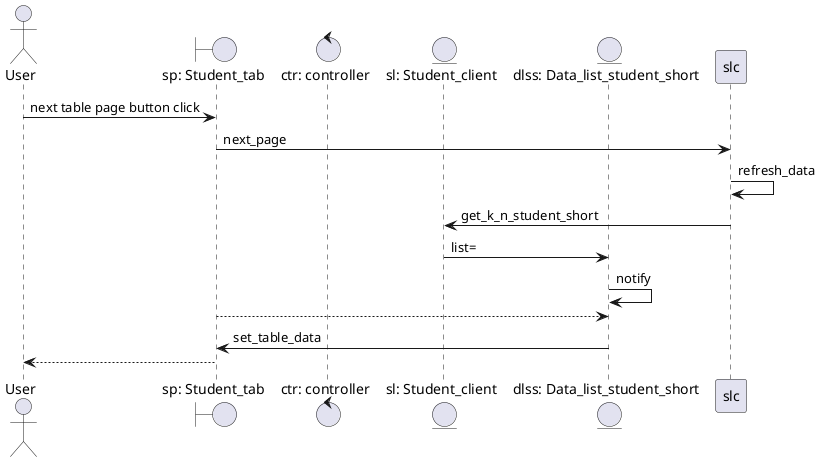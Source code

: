 @startuml
'https://plantuml.com/sequence-diagram

actor       User                                as user
boundary    "sp: Student_tab"                   as sp
control     "ctr: controller"                   as ctr
entity      "sl: Student_client"                  as sl
entity      "dlss: Data_list_student_short"     as dlss

user -> sp : next table page button click
sp -> slc : next_page
slc -> slc : refresh_data
slc -> sl : get_k_n_student_short
sl -> dlss : list=
dlss -> dlss : notify
sp --> dlss
sp <- dlss : set_table_data
user <-- sp

@enduml